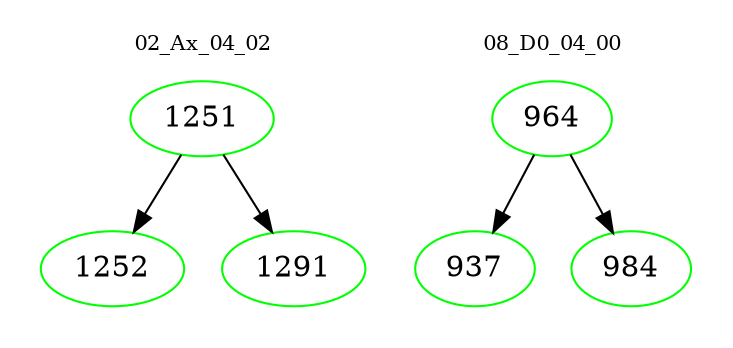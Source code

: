 digraph{
subgraph cluster_0 {
color = white
label = "02_Ax_04_02";
fontsize=10;
T0_1251 [label="1251", color="green"]
T0_1251 -> T0_1252 [color="black"]
T0_1252 [label="1252", color="green"]
T0_1251 -> T0_1291 [color="black"]
T0_1291 [label="1291", color="green"]
}
subgraph cluster_1 {
color = white
label = "08_D0_04_00";
fontsize=10;
T1_964 [label="964", color="green"]
T1_964 -> T1_937 [color="black"]
T1_937 [label="937", color="green"]
T1_964 -> T1_984 [color="black"]
T1_984 [label="984", color="green"]
}
}
